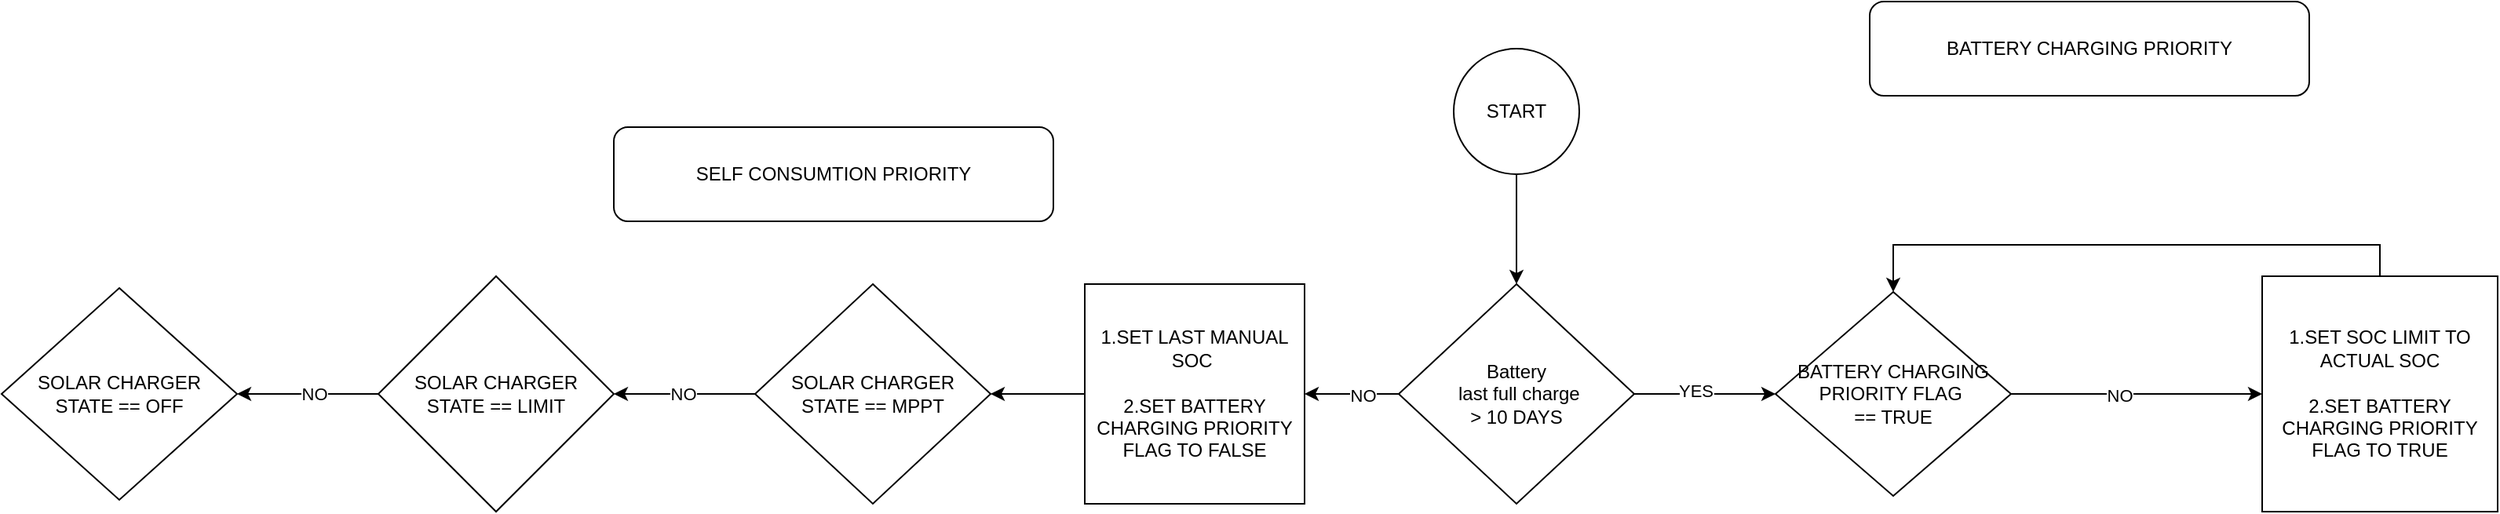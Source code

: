 <mxfile version="24.3.0" type="github">
  <diagram name="Strona-1" id="XMEe8_cJdT2nGOJgmj7w">
    <mxGraphModel dx="2474" dy="848" grid="1" gridSize="10" guides="1" tooltips="1" connect="1" arrows="1" fold="1" page="1" pageScale="1" pageWidth="827" pageHeight="1169" math="0" shadow="0">
      <root>
        <mxCell id="0" />
        <mxCell id="1" parent="0" />
        <mxCell id="Nnp-KVMijq4jb0hRBXpb-13" value="" style="edgeStyle=orthogonalEdgeStyle;rounded=0;orthogonalLoop=1;jettySize=auto;html=1;" parent="1" source="Nnp-KVMijq4jb0hRBXpb-2" target="Nnp-KVMijq4jb0hRBXpb-12" edge="1">
          <mxGeometry relative="1" as="geometry" />
        </mxCell>
        <mxCell id="0OKeJHytdhdAyVr8vPEN-5" value="NO" style="edgeLabel;html=1;align=center;verticalAlign=middle;resizable=0;points=[];" vertex="1" connectable="0" parent="Nnp-KVMijq4jb0hRBXpb-13">
          <mxGeometry x="-0.222" y="1" relative="1" as="geometry">
            <mxPoint as="offset" />
          </mxGeometry>
        </mxCell>
        <mxCell id="Nnp-KVMijq4jb0hRBXpb-37" style="edgeStyle=orthogonalEdgeStyle;rounded=0;orthogonalLoop=1;jettySize=auto;html=1;exitX=1;exitY=0.5;exitDx=0;exitDy=0;entryX=0;entryY=0.5;entryDx=0;entryDy=0;" parent="1" source="Nnp-KVMijq4jb0hRBXpb-2" target="Nnp-KVMijq4jb0hRBXpb-35" edge="1">
          <mxGeometry relative="1" as="geometry" />
        </mxCell>
        <mxCell id="0OKeJHytdhdAyVr8vPEN-7" value="YES" style="edgeLabel;html=1;align=center;verticalAlign=middle;resizable=0;points=[];" vertex="1" connectable="0" parent="Nnp-KVMijq4jb0hRBXpb-37">
          <mxGeometry x="-0.148" y="2" relative="1" as="geometry">
            <mxPoint as="offset" />
          </mxGeometry>
        </mxCell>
        <mxCell id="Nnp-KVMijq4jb0hRBXpb-2" value="&lt;div&gt;Battery&lt;/div&gt;&lt;div&gt;&amp;nbsp;last full charge&lt;/div&gt;&amp;gt; 10 DAYS" style="rhombus;whiteSpace=wrap;html=1;" parent="1" vertex="1">
          <mxGeometry x="390" y="230" width="150" height="140" as="geometry" />
        </mxCell>
        <mxCell id="0OKeJHytdhdAyVr8vPEN-18" style="edgeStyle=orthogonalEdgeStyle;rounded=0;orthogonalLoop=1;jettySize=auto;html=1;exitX=0.5;exitY=0;exitDx=0;exitDy=0;entryX=0.5;entryY=0;entryDx=0;entryDy=0;" edge="1" parent="1" source="Nnp-KVMijq4jb0hRBXpb-9" target="Nnp-KVMijq4jb0hRBXpb-35">
          <mxGeometry relative="1" as="geometry" />
        </mxCell>
        <mxCell id="Nnp-KVMijq4jb0hRBXpb-9" value="1.SET SOC LIMIT TO ACTUAL SOC&lt;div&gt;&amp;nbsp;&lt;div&gt;2.SET BATTERY CHARGING PRIORITY FLAG TO TRUE&lt;/div&gt;&lt;/div&gt;" style="whiteSpace=wrap;html=1;aspect=fixed;" parent="1" vertex="1">
          <mxGeometry x="940" y="225" width="150" height="150" as="geometry" />
        </mxCell>
        <mxCell id="Nnp-KVMijq4jb0hRBXpb-17" value="" style="edgeStyle=orthogonalEdgeStyle;rounded=0;orthogonalLoop=1;jettySize=auto;html=1;" parent="1" source="Nnp-KVMijq4jb0hRBXpb-12" target="Nnp-KVMijq4jb0hRBXpb-16" edge="1">
          <mxGeometry relative="1" as="geometry" />
        </mxCell>
        <mxCell id="Nnp-KVMijq4jb0hRBXpb-12" value="1.SET LAST MANUAL SOC&amp;nbsp;&lt;div&gt;&lt;br&gt;&lt;div&gt;2.SET BATTERY CHARGING PRIORITY FLAG TO FALSE&lt;/div&gt;&lt;/div&gt;" style="whiteSpace=wrap;html=1;aspect=fixed;" parent="1" vertex="1">
          <mxGeometry x="190" y="230" width="140" height="140" as="geometry" />
        </mxCell>
        <mxCell id="Nnp-KVMijq4jb0hRBXpb-19" value="" style="edgeStyle=orthogonalEdgeStyle;rounded=0;orthogonalLoop=1;jettySize=auto;html=1;" parent="1" source="Nnp-KVMijq4jb0hRBXpb-16" target="Nnp-KVMijq4jb0hRBXpb-18" edge="1">
          <mxGeometry relative="1" as="geometry" />
        </mxCell>
        <mxCell id="0OKeJHytdhdAyVr8vPEN-4" value="NO" style="edgeLabel;html=1;align=center;verticalAlign=middle;resizable=0;points=[];" vertex="1" connectable="0" parent="Nnp-KVMijq4jb0hRBXpb-19">
          <mxGeometry x="-0.139" y="-2" relative="1" as="geometry">
            <mxPoint x="-8" y="2" as="offset" />
          </mxGeometry>
        </mxCell>
        <mxCell id="Nnp-KVMijq4jb0hRBXpb-16" value="SOLAR CHARGER&lt;div&gt;STATE == MPPT&lt;/div&gt;" style="rhombus;whiteSpace=wrap;html=1;" parent="1" vertex="1">
          <mxGeometry x="-20" y="230" width="150" height="140" as="geometry" />
        </mxCell>
        <mxCell id="Nnp-KVMijq4jb0hRBXpb-21" value="" style="edgeStyle=orthogonalEdgeStyle;rounded=0;orthogonalLoop=1;jettySize=auto;html=1;" parent="1" source="Nnp-KVMijq4jb0hRBXpb-18" target="Nnp-KVMijq4jb0hRBXpb-20" edge="1">
          <mxGeometry relative="1" as="geometry" />
        </mxCell>
        <mxCell id="0OKeJHytdhdAyVr8vPEN-3" value="NO" style="edgeLabel;html=1;align=center;verticalAlign=middle;resizable=0;points=[];" vertex="1" connectable="0" parent="Nnp-KVMijq4jb0hRBXpb-21">
          <mxGeometry x="-0.42" y="-1" relative="1" as="geometry">
            <mxPoint x="-15" y="1" as="offset" />
          </mxGeometry>
        </mxCell>
        <mxCell id="Nnp-KVMijq4jb0hRBXpb-18" value="SOLAR CHARGER&lt;div&gt;STATE == LIMIT&lt;/div&gt;" style="rhombus;whiteSpace=wrap;html=1;" parent="1" vertex="1">
          <mxGeometry x="-260" y="225" width="150" height="150" as="geometry" />
        </mxCell>
        <mxCell id="Nnp-KVMijq4jb0hRBXpb-20" value="SOLAR CHARGER&lt;div&gt;STATE == OFF&lt;/div&gt;" style="rhombus;whiteSpace=wrap;html=1;" parent="1" vertex="1">
          <mxGeometry x="-500" y="232.5" width="150" height="135" as="geometry" />
        </mxCell>
        <mxCell id="Nnp-KVMijq4jb0hRBXpb-31" value="SELF CONSUMTION PRIORITY" style="rounded=1;whiteSpace=wrap;html=1;" parent="1" vertex="1">
          <mxGeometry x="-110" y="130" width="280" height="60" as="geometry" />
        </mxCell>
        <mxCell id="Nnp-KVMijq4jb0hRBXpb-32" value="BATTERY CHARGING PRIORITY" style="rounded=1;whiteSpace=wrap;html=1;" parent="1" vertex="1">
          <mxGeometry x="690" y="50" width="280" height="60" as="geometry" />
        </mxCell>
        <mxCell id="Nnp-KVMijq4jb0hRBXpb-38" value="" style="edgeStyle=orthogonalEdgeStyle;rounded=0;orthogonalLoop=1;jettySize=auto;html=1;" parent="1" source="Nnp-KVMijq4jb0hRBXpb-35" target="Nnp-KVMijq4jb0hRBXpb-9" edge="1">
          <mxGeometry relative="1" as="geometry" />
        </mxCell>
        <mxCell id="0OKeJHytdhdAyVr8vPEN-8" value="NO" style="edgeLabel;html=1;align=center;verticalAlign=middle;resizable=0;points=[];" vertex="1" connectable="0" parent="Nnp-KVMijq4jb0hRBXpb-38">
          <mxGeometry x="-0.136" y="-1" relative="1" as="geometry">
            <mxPoint as="offset" />
          </mxGeometry>
        </mxCell>
        <mxCell id="Nnp-KVMijq4jb0hRBXpb-35" value="BATTERY CHARGING PRIORITY FLAG&amp;nbsp;&lt;div&gt;== TRUE&lt;/div&gt;" style="rhombus;whiteSpace=wrap;html=1;" parent="1" vertex="1">
          <mxGeometry x="630" y="235" width="150" height="130" as="geometry" />
        </mxCell>
        <mxCell id="0OKeJHytdhdAyVr8vPEN-13" value="" style="edgeStyle=orthogonalEdgeStyle;rounded=0;orthogonalLoop=1;jettySize=auto;html=1;" edge="1" parent="1" source="0OKeJHytdhdAyVr8vPEN-12" target="Nnp-KVMijq4jb0hRBXpb-2">
          <mxGeometry relative="1" as="geometry" />
        </mxCell>
        <mxCell id="0OKeJHytdhdAyVr8vPEN-12" value="START" style="ellipse;whiteSpace=wrap;html=1;aspect=fixed;" vertex="1" parent="1">
          <mxGeometry x="425" y="80" width="80" height="80" as="geometry" />
        </mxCell>
      </root>
    </mxGraphModel>
  </diagram>
</mxfile>
